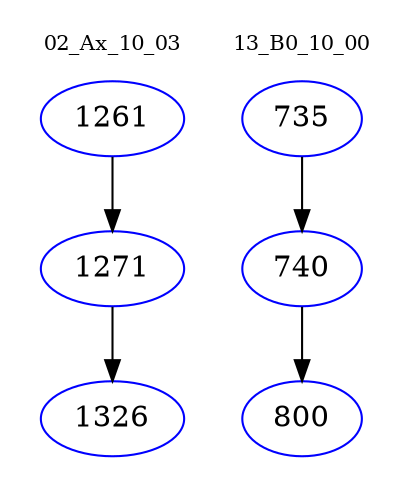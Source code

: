 digraph{
subgraph cluster_0 {
color = white
label = "02_Ax_10_03";
fontsize=10;
T0_1261 [label="1261", color="blue"]
T0_1261 -> T0_1271 [color="black"]
T0_1271 [label="1271", color="blue"]
T0_1271 -> T0_1326 [color="black"]
T0_1326 [label="1326", color="blue"]
}
subgraph cluster_1 {
color = white
label = "13_B0_10_00";
fontsize=10;
T1_735 [label="735", color="blue"]
T1_735 -> T1_740 [color="black"]
T1_740 [label="740", color="blue"]
T1_740 -> T1_800 [color="black"]
T1_800 [label="800", color="blue"]
}
}
